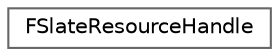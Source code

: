 digraph "Graphical Class Hierarchy"
{
 // INTERACTIVE_SVG=YES
 // LATEX_PDF_SIZE
  bgcolor="transparent";
  edge [fontname=Helvetica,fontsize=10,labelfontname=Helvetica,labelfontsize=10];
  node [fontname=Helvetica,fontsize=10,shape=box,height=0.2,width=0.4];
  rankdir="LR";
  Node0 [id="Node000000",label="FSlateResourceHandle",height=0.2,width=0.4,color="grey40", fillcolor="white", style="filled",URL="$d2/df0/classFSlateResourceHandle.html",tooltip="A SlateResourceHandle is used as fast path for looking up a rendering resource for a given brush when..."];
}

